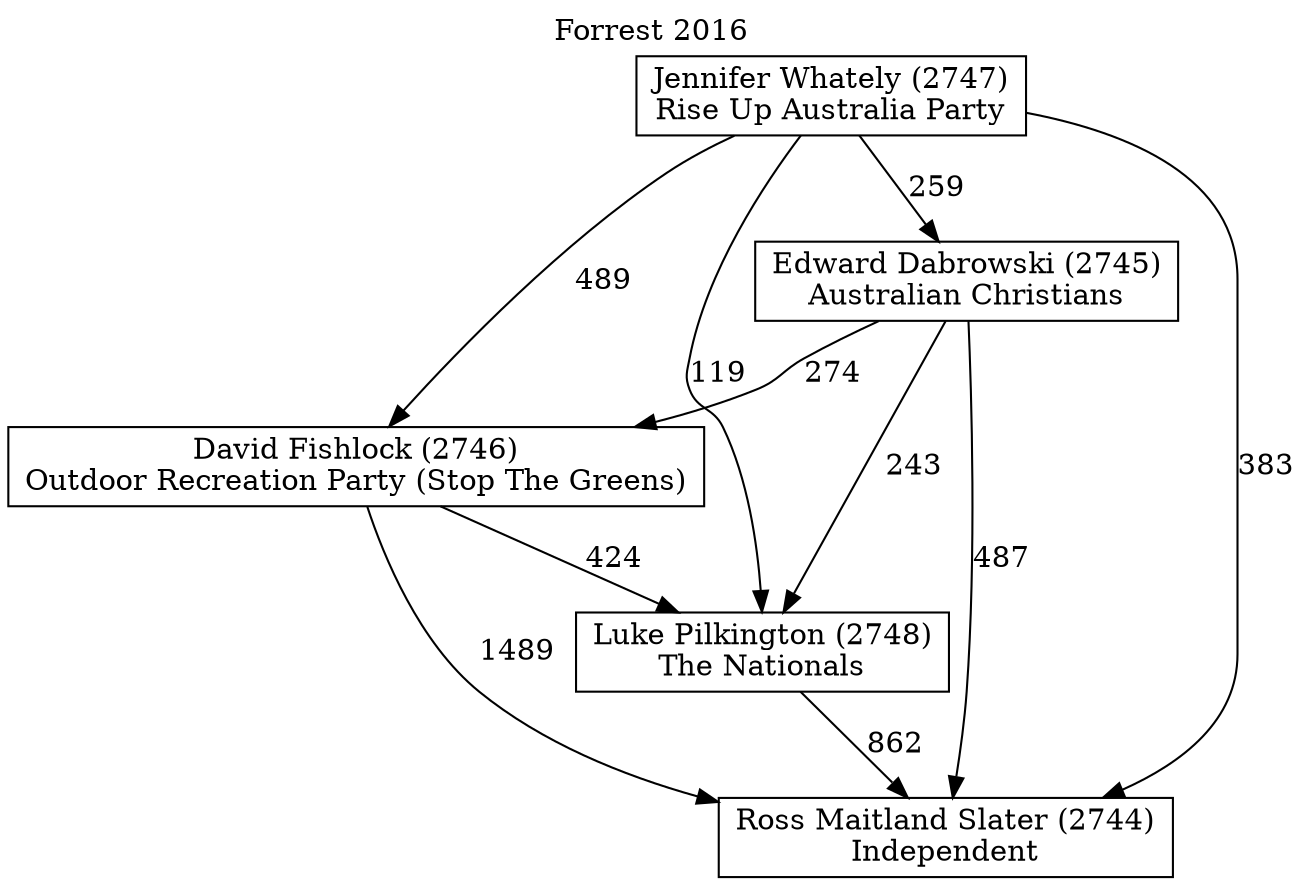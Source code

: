 // House preference flow
digraph "Ross Maitland Slater (2744)_Forrest_2016" {
	graph [label="Forrest 2016" labelloc=t mclimit=10]
	node [shape=box]
	"David Fishlock (2746)" [label="David Fishlock (2746)
Outdoor Recreation Party (Stop The Greens)"]
	"Edward Dabrowski (2745)" [label="Edward Dabrowski (2745)
Australian Christians"]
	"Jennifer Whately (2747)" [label="Jennifer Whately (2747)
Rise Up Australia Party"]
	"Luke Pilkington (2748)" [label="Luke Pilkington (2748)
The Nationals"]
	"Ross Maitland Slater (2744)" [label="Ross Maitland Slater (2744)
Independent"]
	"David Fishlock (2746)" -> "Luke Pilkington (2748)" [label=424]
	"David Fishlock (2746)" -> "Ross Maitland Slater (2744)" [label=1489]
	"Edward Dabrowski (2745)" -> "David Fishlock (2746)" [label=274]
	"Edward Dabrowski (2745)" -> "Luke Pilkington (2748)" [label=243]
	"Edward Dabrowski (2745)" -> "Ross Maitland Slater (2744)" [label=487]
	"Jennifer Whately (2747)" -> "David Fishlock (2746)" [label=489]
	"Jennifer Whately (2747)" -> "Edward Dabrowski (2745)" [label=259]
	"Jennifer Whately (2747)" -> "Luke Pilkington (2748)" [label=119]
	"Jennifer Whately (2747)" -> "Ross Maitland Slater (2744)" [label=383]
	"Luke Pilkington (2748)" -> "Ross Maitland Slater (2744)" [label=862]
}
